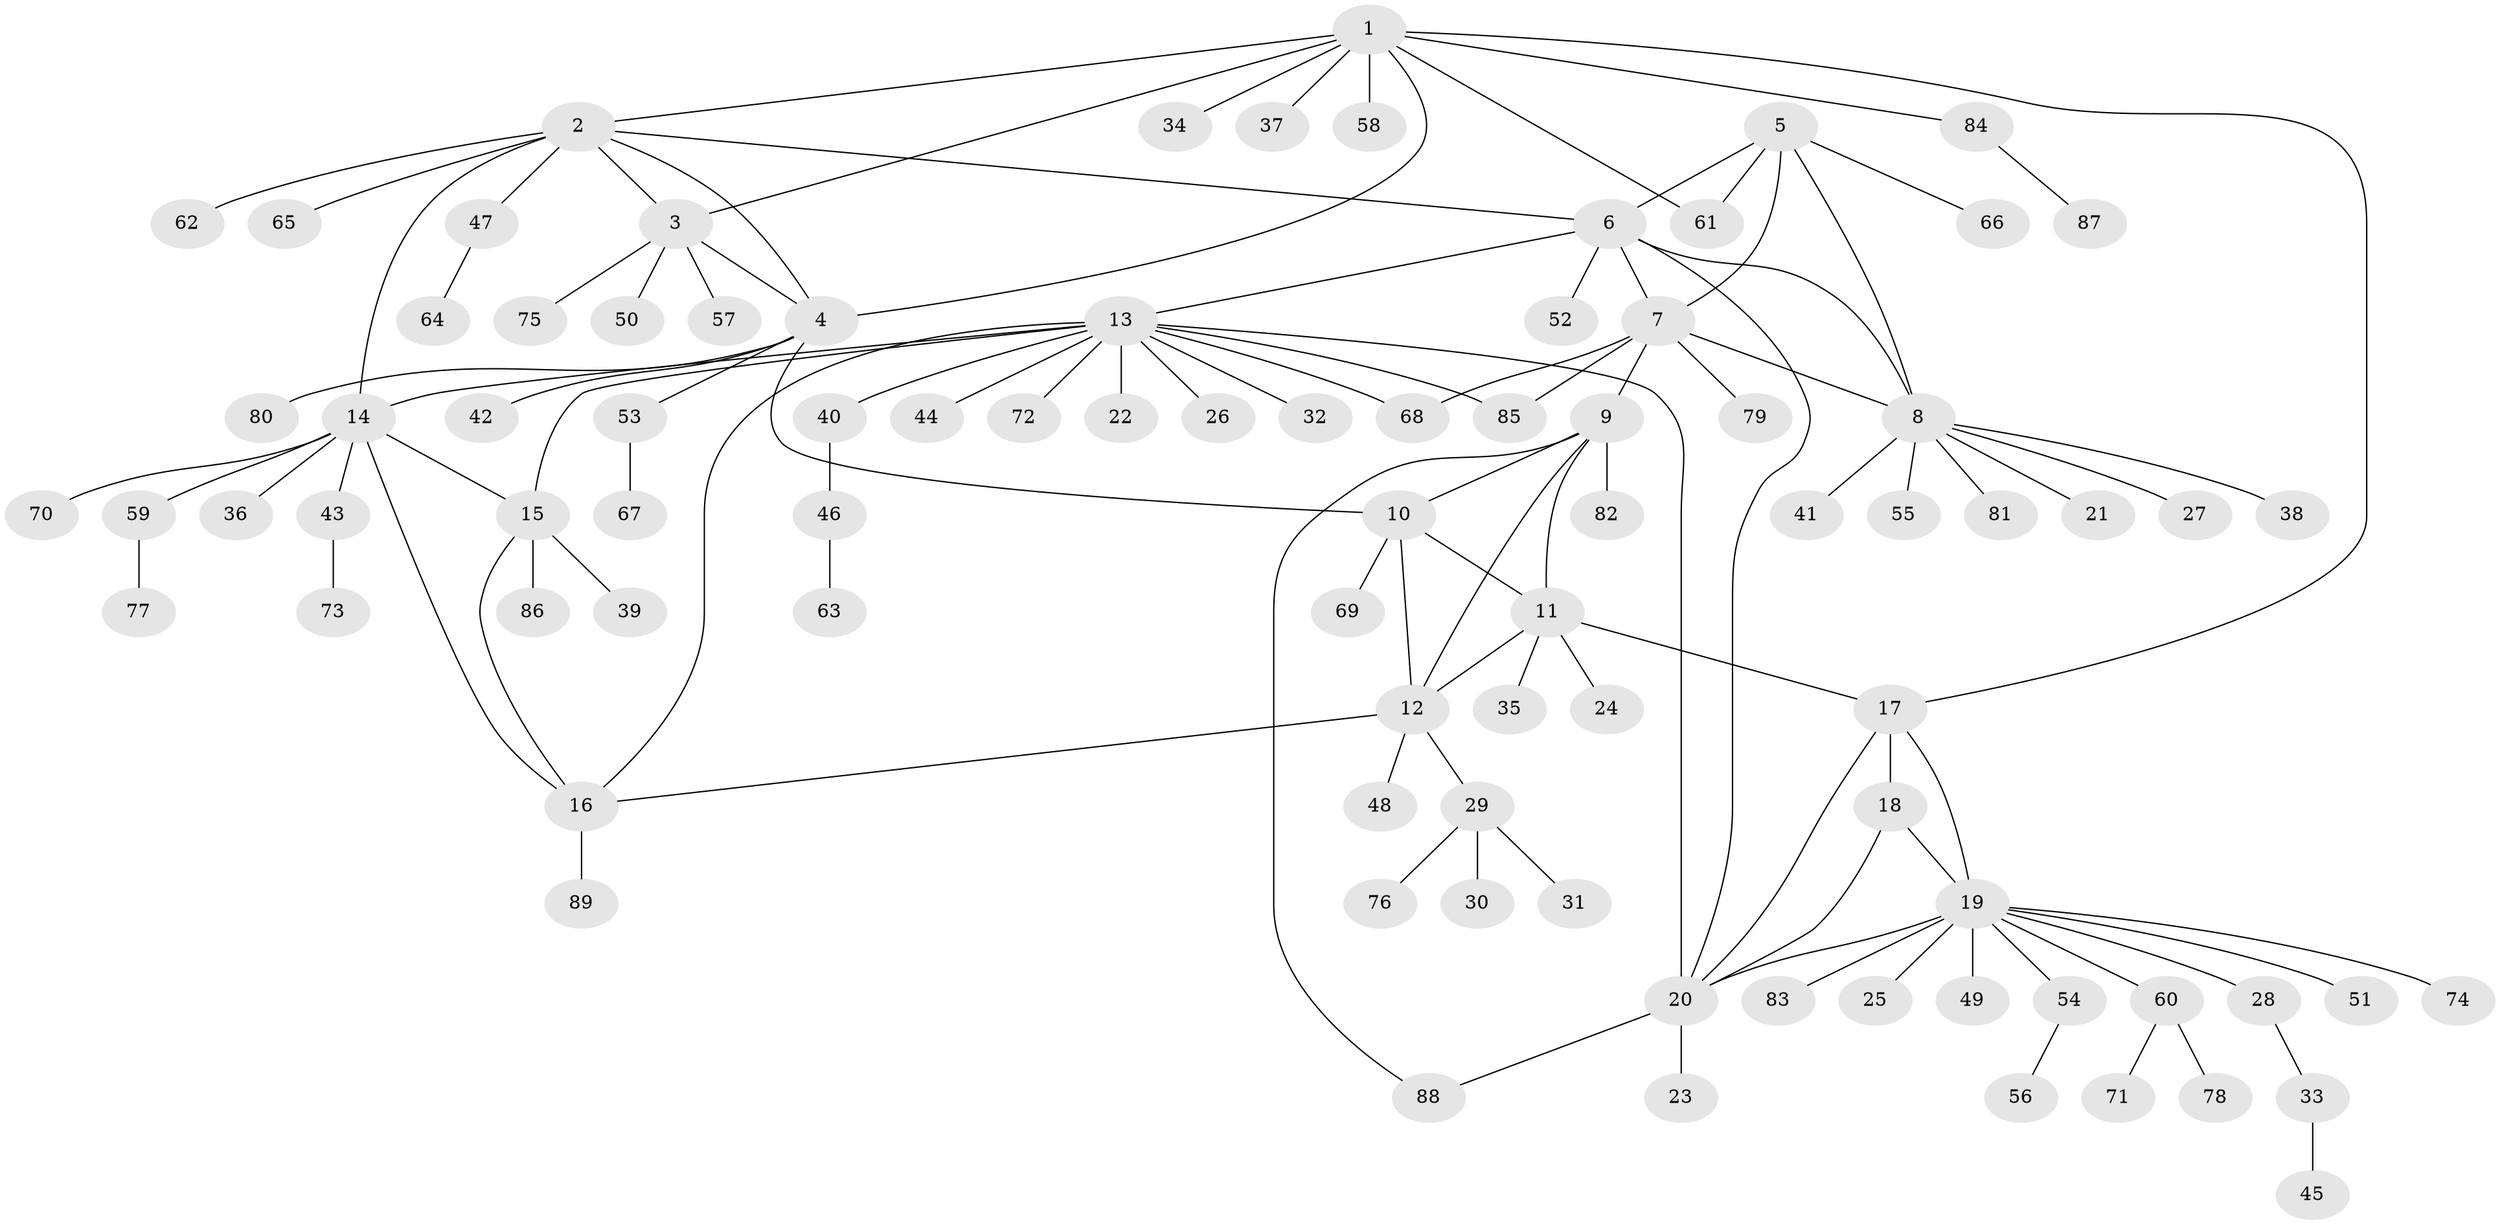 // coarse degree distribution, {6: 0.14285714285714285, 3: 0.07142857142857142, 5: 0.17857142857142858, 4: 0.10714285714285714, 8: 0.03571428571428571, 2: 0.07142857142857142, 1: 0.39285714285714285}
// Generated by graph-tools (version 1.1) at 2025/52/03/04/25 22:52:44]
// undirected, 89 vertices, 113 edges
graph export_dot {
  node [color=gray90,style=filled];
  1;
  2;
  3;
  4;
  5;
  6;
  7;
  8;
  9;
  10;
  11;
  12;
  13;
  14;
  15;
  16;
  17;
  18;
  19;
  20;
  21;
  22;
  23;
  24;
  25;
  26;
  27;
  28;
  29;
  30;
  31;
  32;
  33;
  34;
  35;
  36;
  37;
  38;
  39;
  40;
  41;
  42;
  43;
  44;
  45;
  46;
  47;
  48;
  49;
  50;
  51;
  52;
  53;
  54;
  55;
  56;
  57;
  58;
  59;
  60;
  61;
  62;
  63;
  64;
  65;
  66;
  67;
  68;
  69;
  70;
  71;
  72;
  73;
  74;
  75;
  76;
  77;
  78;
  79;
  80;
  81;
  82;
  83;
  84;
  85;
  86;
  87;
  88;
  89;
  1 -- 2;
  1 -- 3;
  1 -- 4;
  1 -- 17;
  1 -- 34;
  1 -- 37;
  1 -- 58;
  1 -- 61;
  1 -- 84;
  2 -- 3;
  2 -- 4;
  2 -- 6;
  2 -- 14;
  2 -- 47;
  2 -- 62;
  2 -- 65;
  3 -- 4;
  3 -- 50;
  3 -- 57;
  3 -- 75;
  4 -- 10;
  4 -- 42;
  4 -- 53;
  4 -- 80;
  5 -- 6;
  5 -- 7;
  5 -- 8;
  5 -- 61;
  5 -- 66;
  6 -- 7;
  6 -- 8;
  6 -- 13;
  6 -- 20;
  6 -- 52;
  7 -- 8;
  7 -- 9;
  7 -- 68;
  7 -- 79;
  7 -- 85;
  8 -- 21;
  8 -- 27;
  8 -- 38;
  8 -- 41;
  8 -- 55;
  8 -- 81;
  9 -- 10;
  9 -- 11;
  9 -- 12;
  9 -- 82;
  9 -- 88;
  10 -- 11;
  10 -- 12;
  10 -- 69;
  11 -- 12;
  11 -- 17;
  11 -- 24;
  11 -- 35;
  12 -- 16;
  12 -- 29;
  12 -- 48;
  13 -- 14;
  13 -- 15;
  13 -- 16;
  13 -- 20;
  13 -- 22;
  13 -- 26;
  13 -- 32;
  13 -- 40;
  13 -- 44;
  13 -- 68;
  13 -- 72;
  13 -- 85;
  14 -- 15;
  14 -- 16;
  14 -- 36;
  14 -- 43;
  14 -- 59;
  14 -- 70;
  15 -- 16;
  15 -- 39;
  15 -- 86;
  16 -- 89;
  17 -- 18;
  17 -- 19;
  17 -- 20;
  18 -- 19;
  18 -- 20;
  19 -- 20;
  19 -- 25;
  19 -- 28;
  19 -- 49;
  19 -- 51;
  19 -- 54;
  19 -- 60;
  19 -- 74;
  19 -- 83;
  20 -- 23;
  20 -- 88;
  28 -- 33;
  29 -- 30;
  29 -- 31;
  29 -- 76;
  33 -- 45;
  40 -- 46;
  43 -- 73;
  46 -- 63;
  47 -- 64;
  53 -- 67;
  54 -- 56;
  59 -- 77;
  60 -- 71;
  60 -- 78;
  84 -- 87;
}
